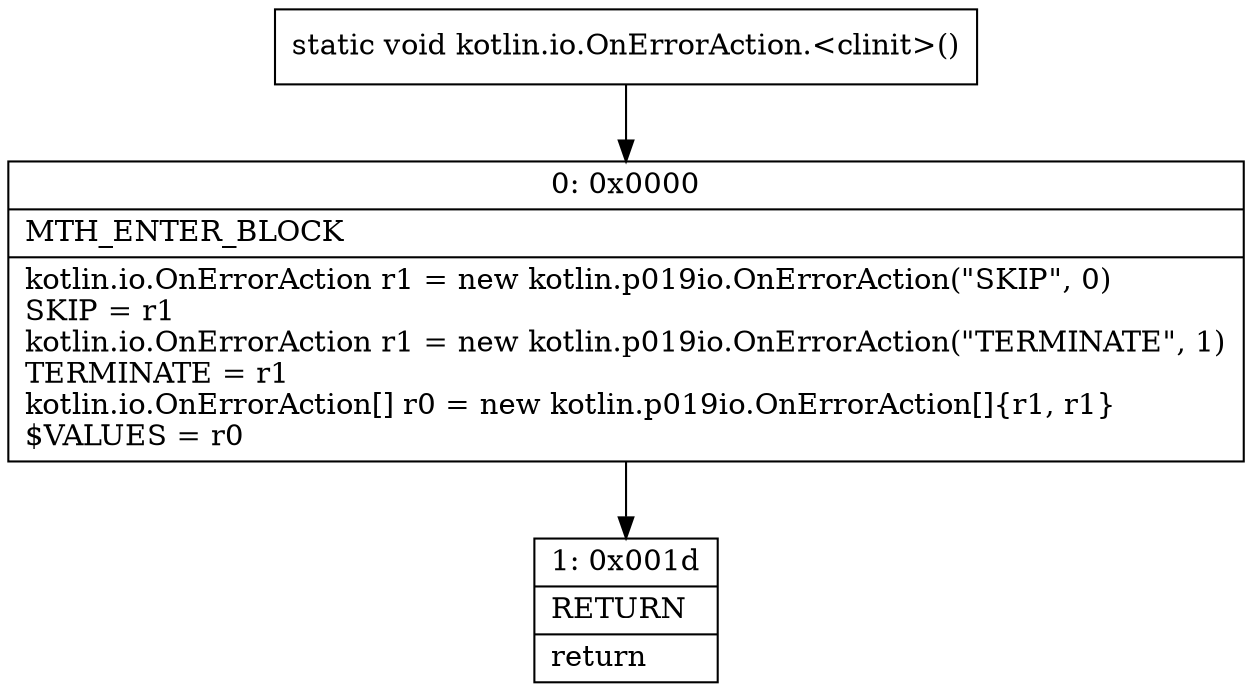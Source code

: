 digraph "CFG forkotlin.io.OnErrorAction.\<clinit\>()V" {
Node_0 [shape=record,label="{0\:\ 0x0000|MTH_ENTER_BLOCK\l|kotlin.io.OnErrorAction r1 = new kotlin.p019io.OnErrorAction(\"SKIP\", 0)\lSKIP = r1\lkotlin.io.OnErrorAction r1 = new kotlin.p019io.OnErrorAction(\"TERMINATE\", 1)\lTERMINATE = r1\lkotlin.io.OnErrorAction[] r0 = new kotlin.p019io.OnErrorAction[]\{r1, r1\}\l$VALUES = r0\l}"];
Node_1 [shape=record,label="{1\:\ 0x001d|RETURN\l|return\l}"];
MethodNode[shape=record,label="{static void kotlin.io.OnErrorAction.\<clinit\>() }"];
MethodNode -> Node_0;
Node_0 -> Node_1;
}

